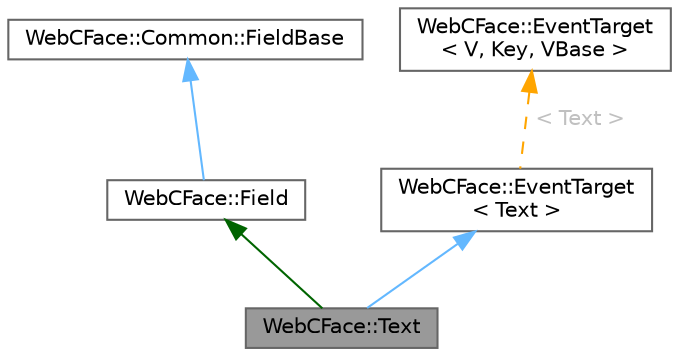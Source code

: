 digraph "WebCFace::Text"
{
 // LATEX_PDF_SIZE
  bgcolor="transparent";
  edge [fontname=Helvetica,fontsize=10,labelfontname=Helvetica,labelfontsize=10];
  node [fontname=Helvetica,fontsize=10,shape=box,height=0.2,width=0.4];
  Node1 [id="Node000001",label="WebCFace::Text",height=0.2,width=0.4,color="gray40", fillcolor="grey60", style="filled", fontcolor="black",tooltip="文字列の送受信データを表すクラス"];
  Node2 -> Node1 [id="edge1_Node000001_Node000002",dir="back",color="darkgreen",style="solid",tooltip=" "];
  Node2 [id="Node000002",label="WebCFace::Field",height=0.2,width=0.4,color="gray40", fillcolor="white", style="filled",URL="$structWebCFace_1_1Field.html",tooltip="ClientDataの参照とメンバ名とデータ名を持つクラス"];
  Node3 -> Node2 [id="edge2_Node000002_Node000003",dir="back",color="steelblue1",style="solid",tooltip=" "];
  Node3 [id="Node000003",label="WebCFace::Common::FieldBase",height=0.2,width=0.4,color="gray40", fillcolor="white", style="filled",URL="$structWebCFace_1_1Common_1_1FieldBase.html",tooltip="メンバ名とデータ名を持つクラス"];
  Node4 -> Node1 [id="edge3_Node000001_Node000004",dir="back",color="steelblue1",style="solid",tooltip=" "];
  Node4 [id="Node000004",label="WebCFace::EventTarget\l\< Text \>",height=0.2,width=0.4,color="gray40", fillcolor="white", style="filled",URL="$classWebCFace_1_1EventTarget.html",tooltip=" "];
  Node5 -> Node4 [id="edge4_Node000004_Node000005",dir="back",color="orange",style="dashed",tooltip=" ",label=" \< Text \>",fontcolor="grey" ];
  Node5 [id="Node000005",label="WebCFace::EventTarget\l\< V, Key, VBase \>",height=0.2,width=0.4,color="gray40", fillcolor="white", style="filled",URL="$classWebCFace_1_1EventTarget.html",tooltip="イベントを表し、コールバックの追加や削除ができるクラス、eventpp::EventQueueのラッパー"];
}
